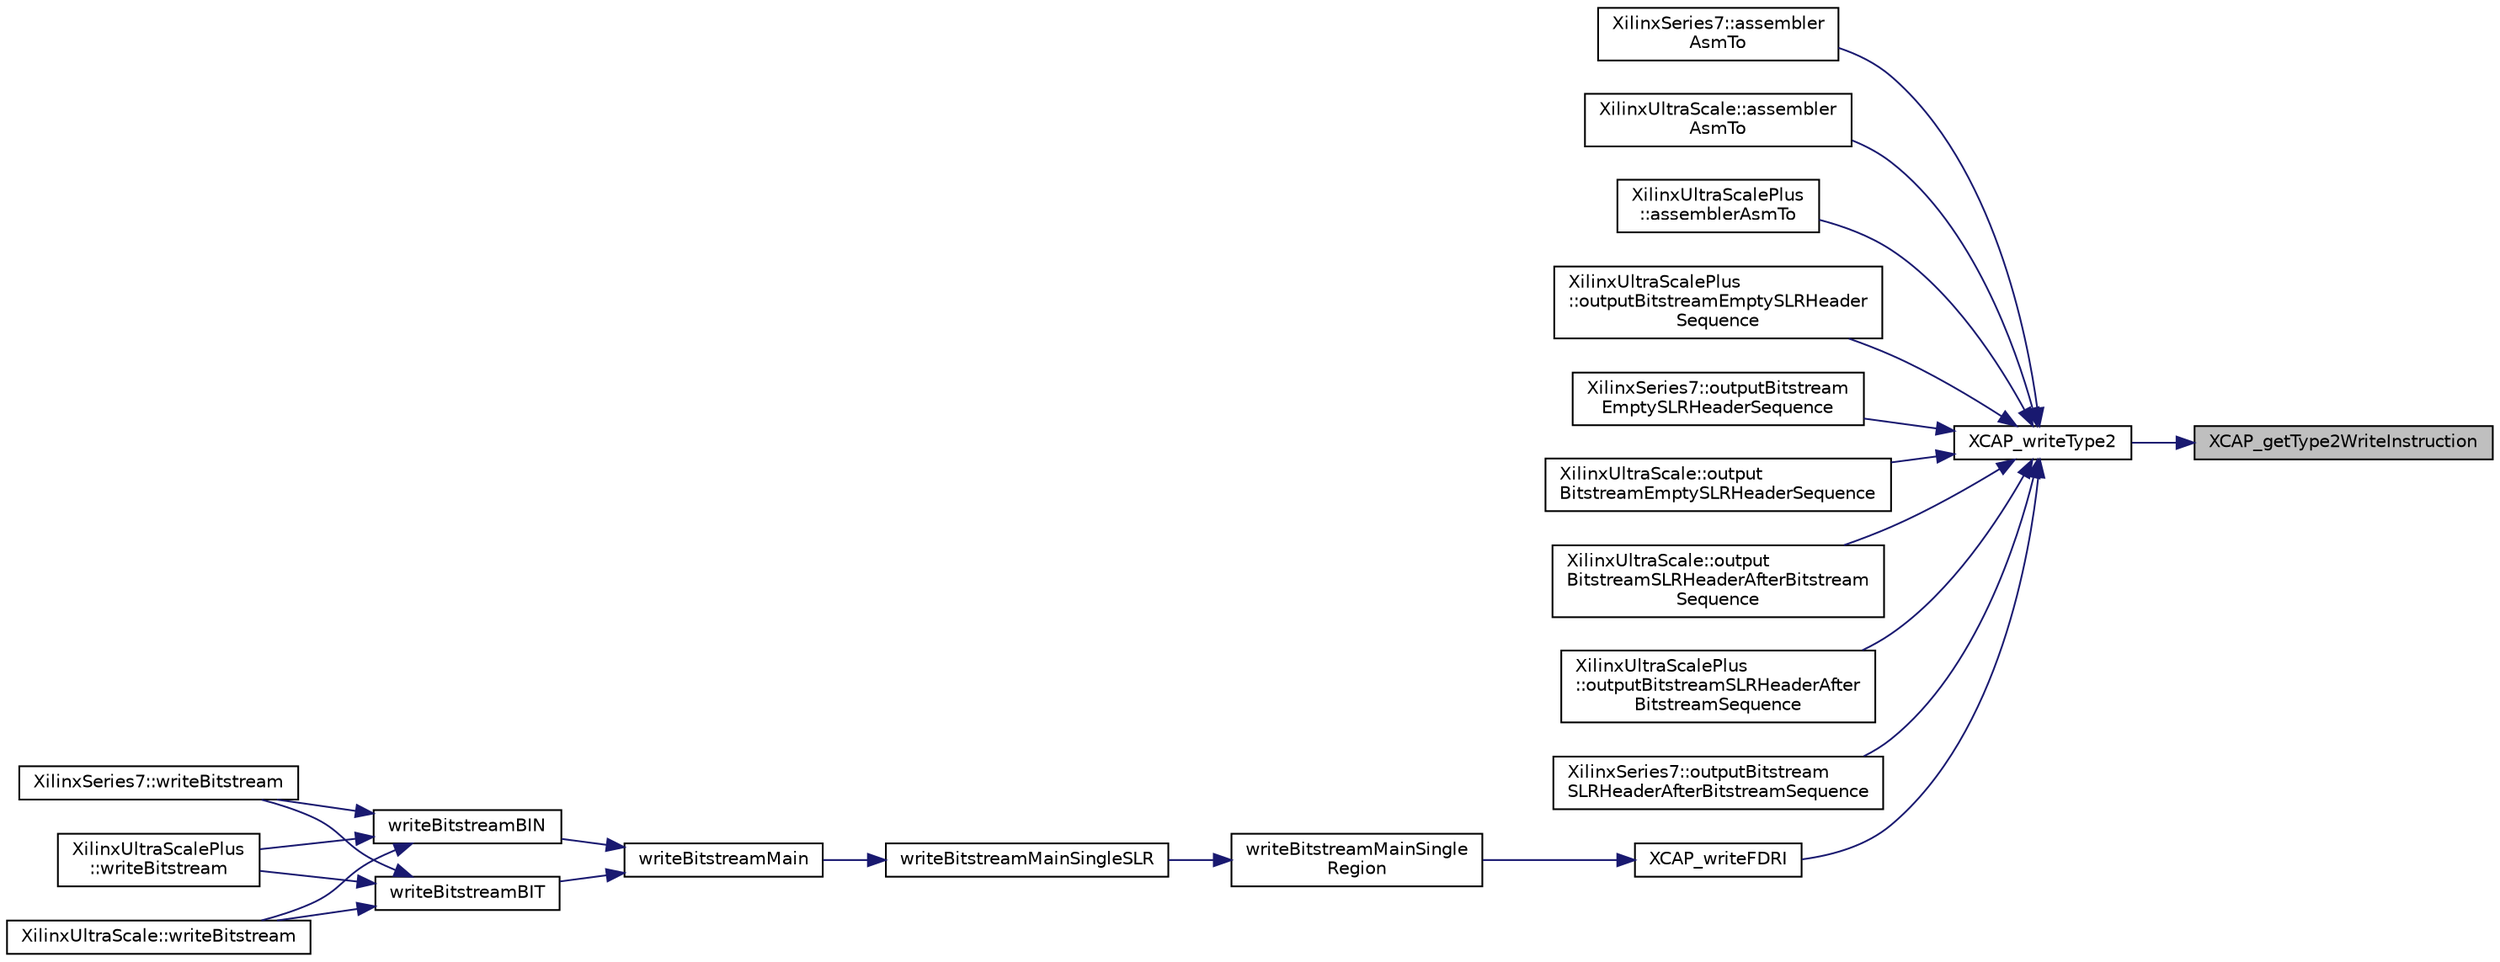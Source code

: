 digraph "XCAP_getType2WriteInstruction"
{
 // INTERACTIVE_SVG=YES
 // LATEX_PDF_SIZE
  edge [fontname="Helvetica",fontsize="10",labelfontname="Helvetica",labelfontsize="10"];
  node [fontname="Helvetica",fontsize="10",shape=record];
  rankdir="RL";
  Node1 [label="XCAP_getType2WriteInstruction",height=0.2,width=0.4,color="black", fillcolor="grey75", style="filled", fontcolor="black",tooltip="Generate and return the encoding for a type 2 Write instruction."];
  Node1 -> Node2 [dir="back",color="midnightblue",fontsize="10",style="solid",fontname="Helvetica"];
  Node2 [label="XCAP_writeType2",height=0.2,width=0.4,color="black", fillcolor="white", style="filled",URL="$inlineCAP_8h.html#a7f88f7623171587d4aed5d8ae0ab6886",tooltip="Generate and write only a type 2 FDRI command."];
  Node2 -> Node3 [dir="back",color="midnightblue",fontsize="10",style="solid",fontname="Helvetica"];
  Node3 [label="XilinxSeries7::assembler\lAsmTo",height=0.2,width=0.4,color="black", fillcolor="white", style="filled",URL="$classXilinxSeries7.html#a55408605598e79ef1e48420adf6848dd",tooltip=" "];
  Node2 -> Node4 [dir="back",color="midnightblue",fontsize="10",style="solid",fontname="Helvetica"];
  Node4 [label="XilinxUltraScale::assembler\lAsmTo",height=0.2,width=0.4,color="black", fillcolor="white", style="filled",URL="$classXilinxUltraScale.html#afc4e9db4c8bcd178dc5cdbb383973051",tooltip=" "];
  Node2 -> Node5 [dir="back",color="midnightblue",fontsize="10",style="solid",fontname="Helvetica"];
  Node5 [label="XilinxUltraScalePlus\l::assemblerAsmTo",height=0.2,width=0.4,color="black", fillcolor="white", style="filled",URL="$classXilinxUltraScalePlus.html#a7f5dd1945da9b8e8624369beb36c403d",tooltip=" "];
  Node2 -> Node6 [dir="back",color="midnightblue",fontsize="10",style="solid",fontname="Helvetica"];
  Node6 [label="XilinxUltraScalePlus\l::outputBitstreamEmptySLRHeader\lSequence",height=0.2,width=0.4,color="black", fillcolor="white", style="filled",URL="$classXilinxUltraScalePlus.html#a62860b8feb969823efe314884632cdf5",tooltip=" "];
  Node2 -> Node7 [dir="back",color="midnightblue",fontsize="10",style="solid",fontname="Helvetica"];
  Node7 [label="XilinxSeries7::outputBitstream\lEmptySLRHeaderSequence",height=0.2,width=0.4,color="black", fillcolor="white", style="filled",URL="$classXilinxSeries7.html#a91a3c0ba562a173a1025c3e88bb3a396",tooltip=" "];
  Node2 -> Node8 [dir="back",color="midnightblue",fontsize="10",style="solid",fontname="Helvetica"];
  Node8 [label="XilinxUltraScale::output\lBitstreamEmptySLRHeaderSequence",height=0.2,width=0.4,color="black", fillcolor="white", style="filled",URL="$classXilinxUltraScale.html#ae14390ee28e7fb6f68e83b6c712b5a43",tooltip=" "];
  Node2 -> Node9 [dir="back",color="midnightblue",fontsize="10",style="solid",fontname="Helvetica"];
  Node9 [label="XilinxUltraScale::output\lBitstreamSLRHeaderAfterBitstream\lSequence",height=0.2,width=0.4,color="black", fillcolor="white", style="filled",URL="$classXilinxUltraScale.html#add2aeffe25f7261c7f240e6aeaf686fa",tooltip=" "];
  Node2 -> Node10 [dir="back",color="midnightblue",fontsize="10",style="solid",fontname="Helvetica"];
  Node10 [label="XilinxUltraScalePlus\l::outputBitstreamSLRHeaderAfter\lBitstreamSequence",height=0.2,width=0.4,color="black", fillcolor="white", style="filled",URL="$classXilinxUltraScalePlus.html#a15594d8a8ef3e566a76d4266543cb5f3",tooltip=" "];
  Node2 -> Node11 [dir="back",color="midnightblue",fontsize="10",style="solid",fontname="Helvetica"];
  Node11 [label="XilinxSeries7::outputBitstream\lSLRHeaderAfterBitstreamSequence",height=0.2,width=0.4,color="black", fillcolor="white", style="filled",URL="$classXilinxSeries7.html#a25f779cb66534990336e9e6abbca8e9a",tooltip=" "];
  Node2 -> Node12 [dir="back",color="midnightblue",fontsize="10",style="solid",fontname="Helvetica"];
  Node12 [label="XCAP_writeFDRI",height=0.2,width=0.4,color="black", fillcolor="white", style="filled",URL="$inlineCAP_8h.html#a53b36536da1931208ed86ec193d53a96",tooltip="Generate and write an FDRI command. Always uses type 2 command for simplicity."];
  Node12 -> Node13 [dir="back",color="midnightblue",fontsize="10",style="solid",fontname="Helvetica"];
  Node13 [label="writeBitstreamMainSingle\lRegion",height=0.2,width=0.4,color="black", fillcolor="white", style="filled",URL="$inlineOutput_8h.html#af14ad53082c77eb7649df04c0ccd87bf",tooltip=" "];
  Node13 -> Node14 [dir="back",color="midnightblue",fontsize="10",style="solid",fontname="Helvetica"];
  Node14 [label="writeBitstreamMainSingleSLR",height=0.2,width=0.4,color="black", fillcolor="white", style="filled",URL="$inlineOutput_8h.html#a5fd8525df590cbfc7afc058df8335ab8",tooltip=" "];
  Node14 -> Node15 [dir="back",color="midnightblue",fontsize="10",style="solid",fontname="Helvetica"];
  Node15 [label="writeBitstreamMain",height=0.2,width=0.4,color="black", fillcolor="white", style="filled",URL="$inlineOutput_8h.html#a3064b8b594edb427558e5c0c5935ba95",tooltip=" "];
  Node15 -> Node16 [dir="back",color="midnightblue",fontsize="10",style="solid",fontname="Helvetica"];
  Node16 [label="writeBitstreamBIN",height=0.2,width=0.4,color="black", fillcolor="white", style="filled",URL="$inlineOutput_8h.html#a219921af6a6c3663879d6929317e2a20",tooltip=" "];
  Node16 -> Node17 [dir="back",color="midnightblue",fontsize="10",style="solid",fontname="Helvetica"];
  Node17 [label="XilinxSeries7::writeBitstream",height=0.2,width=0.4,color="black", fillcolor="white", style="filled",URL="$classXilinxSeries7.html#a8e89db38dbb60abae6aeec780fff5015",tooltip=" "];
  Node16 -> Node18 [dir="back",color="midnightblue",fontsize="10",style="solid",fontname="Helvetica"];
  Node18 [label="XilinxUltraScalePlus\l::writeBitstream",height=0.2,width=0.4,color="black", fillcolor="white", style="filled",URL="$classXilinxUltraScalePlus.html#a9ccfa49a6f644294caee371fec039174",tooltip=" "];
  Node16 -> Node19 [dir="back",color="midnightblue",fontsize="10",style="solid",fontname="Helvetica"];
  Node19 [label="XilinxUltraScale::writeBitstream",height=0.2,width=0.4,color="black", fillcolor="white", style="filled",URL="$classXilinxUltraScale.html#af163f68ca538a15deb895f71c18e29f1",tooltip=" "];
  Node15 -> Node20 [dir="back",color="midnightblue",fontsize="10",style="solid",fontname="Helvetica"];
  Node20 [label="writeBitstreamBIT",height=0.2,width=0.4,color="black", fillcolor="white", style="filled",URL="$inlineOutput_8h.html#a0add7e2ac43d97c33fb291db7ddce9ec",tooltip=" "];
  Node20 -> Node17 [dir="back",color="midnightblue",fontsize="10",style="solid",fontname="Helvetica"];
  Node20 -> Node18 [dir="back",color="midnightblue",fontsize="10",style="solid",fontname="Helvetica"];
  Node20 -> Node19 [dir="back",color="midnightblue",fontsize="10",style="solid",fontname="Helvetica"];
}
